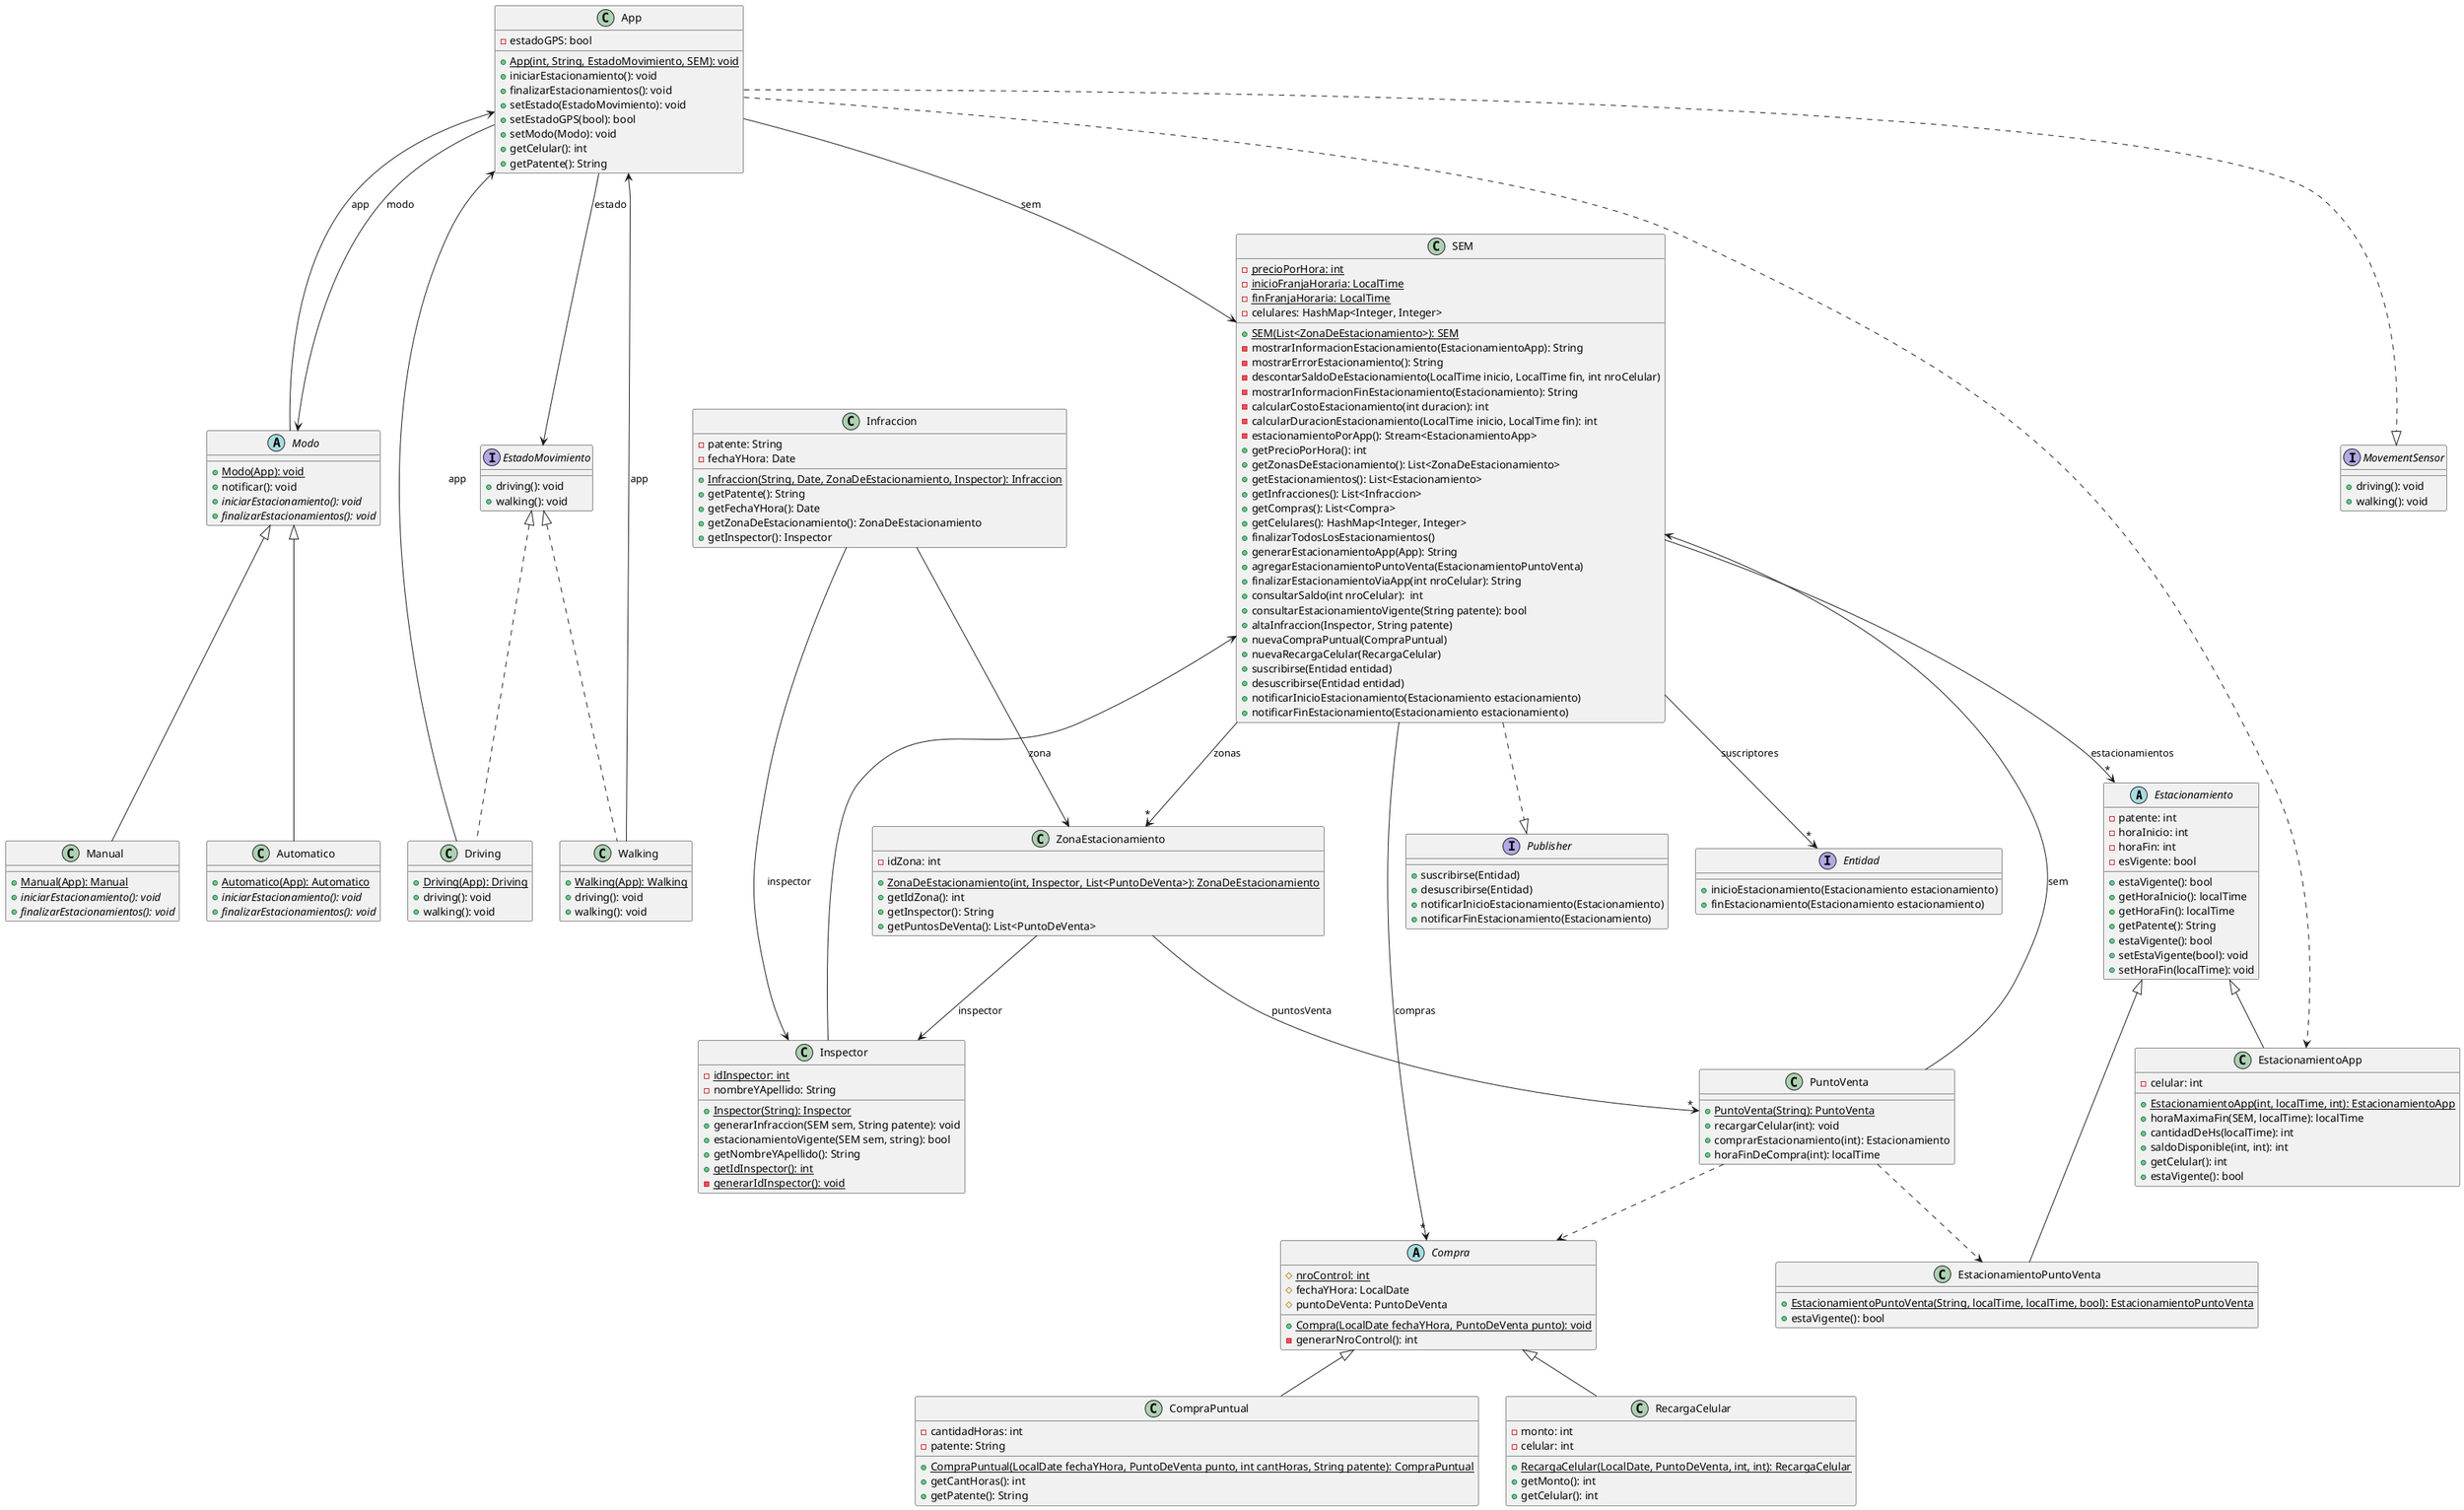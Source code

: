 @startuml
'https://plantuml.com/class-diagram

abstract class Estacionamiento {
    - patente: int
    - horaInicio: int
    - horaFin: int
    - esVigente: bool

    + estaVigente(): bool
    + getHoraInicio(): localTime
    + getHoraFin(): localTime
    + getPatente(): String
    + estaVigente(): bool
    + setEstaVigente(bool): void
    + setHoraFin(localTime): void
}

abstract class Modo {
    + {static} Modo(App): void
    + notificar(): void
    + {abstract} iniciarEstacionamiento(): void
    + {abstract} finalizarEstacionamientos(): void
}

class App {
    - estadoGPS: bool

    + {static} App(int, String, EstadoMovimiento, SEM): void
    + iniciarEstacionamiento(): void
    + finalizarEstacionamientos(): void
    + setEstado(EstadoMovimiento): void
    + setEstadoGPS(bool): bool
    + setModo(Modo): void
    + getCelular(): int
    + getPatente(): String
}

class Automatico {
    + {static} Automatico(App): Automatico
    + {abstract} iniciarEstacionamiento(): void
    + {abstract} finalizarEstacionamientos(): void
}

abstract class Compra {
    # {static} nroControl: int
    # fechaYHora: LocalDate
    # puntoDeVenta: PuntoDeVenta

    + {static} Compra(LocalDate fechaYHora, PuntoDeVenta punto): void
    - generarNroControl(): int
}

class CompraPuntual {
    - cantidadHoras: int
    - patente: String

    + {static} CompraPuntual(LocalDate fechaYHora, PuntoDeVenta punto, int cantHoras, String patente): CompraPuntual
    + getCantHoras(): int
    + getPatente(): String
}

class Driving {
    + {static} Driving(App): Driving
    + driving(): void
    + walking(): void
}

class EstacionamientoApp {
    - celular: int

    + {static} EstacionamientoApp(int, localTime, int): EstacionamientoApp
    + horaMaximaFin(SEM, localTime): localTime
    + cantidadDeHs(localTime): int
    + saldoDisponible(int, int): int
    + getCelular(): int
    + estaVigente(): bool
}

class EstacionamientoPuntoVenta {
    + {static} EstacionamientoPuntoVenta(String, localTime, localTime, bool): EstacionamientoPuntoVenta
    + estaVigente(): bool
}

class Infraccion {
    - patente: String
    - fechaYHora: Date

    + {static} Infraccion(String, Date, ZonaDeEstacionamiento, Inspector): Infraccion
    + getPatente(): String
    + getFechaYHora(): Date
    + getZonaDeEstacionamiento(): ZonaDeEstacionamiento
    + getInspector(): Inspector
}

class Inspector {
    - {static} idInspector: int
    - nombreYApellido: String

    + {static} Inspector(String): Inspector
    + generarInfraccion(SEM sem, String patente): void
    + estacionamientoVigente(SEM sem, string): bool
    + getNombreYApellido(): String
    + {static} getIdInspector(): int
    - {static} generarIdInspector(): void
}

class Manual {
    + {static} Manual(App): Manual
    + {abstract} iniciarEstacionamiento(): void
    + {abstract} finalizarEstacionamientos(): void
}

interface Publisher {
    + suscribirse(Entidad)
    + desuscribirse(Entidad)
    + notificarInicioEstacionamiento(Estacionamiento)
    + notificarFinEstacionamiento(Estacionamiento)
}

class PuntoVenta {
    + {static} PuntoVenta(String): PuntoVenta
    + recargarCelular(int): void
    + comprarEstacionamiento(int): Estacionamiento
    + horaFinDeCompra(int): localTime
}

class RecargaCelular {
    - monto: int
    - celular: int

    + {static} RecargaCelular(LocalDate, PuntoDeVenta, int, int): RecargaCelular
    + getMonto(): int
    + getCelular(): int
}

class SEM {
    - {static} precioPorHora: int
    - {static} inicioFranjaHoraria: LocalTime
    - {static} finFranjaHoraria: LocalTime
    - celulares: HashMap<Integer, Integer>

    + {static} SEM(List<ZonaDeEstacionamiento>): SEM
    - mostrarInformacionEstacionamiento(EstacionamientoApp): String
    - mostrarErrorEstacionamiento(): String
    - descontarSaldoDeEstacionamiento(LocalTime inicio, LocalTime fin, int nroCelular)
    - mostrarInformacionFinEstacionamiento(Estacionamiento): String
    - calcularCostoEstacionamiento(int duracion): int
    - calcularDuracionEstacionamiento(LocalTime inicio, LocalTime fin): int
    - estacionamientoPorApp(): Stream<EstacionamientoApp>
    + getPrecioPorHora(): int
    + getZonasDeEstacionamiento(): List<ZonaDeEstacionamiento>
    + getEstacionamientos(): List<Estacionamiento>
    + getInfracciones(): List<Infraccion>
    + getCompras(): List<Compra>
    + getCelulares(): HashMap<Integer, Integer>
    + finalizarTodosLosEstacionamientos()
    + generarEstacionamientoApp(App): String
    + agregarEstacionamientoPuntoVenta(EstacionamientoPuntoVenta)
    + finalizarEstacionamientoViaApp(int nroCelular): String
    + consultarSaldo(int nroCelular):  int
    + consultarEstacionamientoVigente(String patente): bool
    + altaInfraccion(Inspector, String patente)
    + nuevaCompraPuntual(CompraPuntual)
    + nuevaRecargaCelular(RecargaCelular)
    + suscribirse(Entidad entidad)
    + desuscribirse(Entidad entidad)
    + notificarInicioEstacionamiento(Estacionamiento estacionamiento)
    + notificarFinEstacionamiento(Estacionamiento estacionamiento)
}

class Walking {
    + {static} Walking(App): Walking
    + driving(): void
    + walking(): void
}

class ZonaEstacionamiento {
    - idZona: int

    + {static} ZonaDeEstacionamiento(int, Inspector, List<PuntoDeVenta>): ZonaDeEstacionamiento
    + getIdZona(): int
    + getInspector(): String
    + getPuntosDeVenta(): List<PuntoDeVenta>
}

interface Entidad {
    + inicioEstacionamiento(Estacionamiento estacionamiento)
    + finEstacionamiento(Estacionamiento estacionamiento)
}

interface EstadoMovimiento {
    + driving(): void
    + walking(): void
}

interface MovementSensor {
    + driving(): void
    + walking(): void
}

App ..|> MovementSensor
App --> EstadoMovimiento: estado
App ..> EstacionamientoApp
App --> SEM: sem
App <-- Driving: app
App <-- Walking: app
App --> Modo: modo
App <-- Modo: app
Compra <|-- CompraPuntual
Compra <|-- RecargaCelular
Infraccion --> Inspector: inspector
Infraccion --> ZonaEstacionamiento: zona
Inspector --> SEM
Estacionamiento <|-- EstacionamientoApp
Estacionamiento <|-- EstacionamientoPuntoVenta
EstadoMovimiento <|.. Driving
EstadoMovimiento <|.. Walking
Modo <|-- Automatico
Modo <|-- Manual
SEM --> Entidad: suscriptores "*"
PuntoVenta ..> Compra
PuntoVenta ..> EstacionamientoPuntoVenta
PuntoVenta --> SEM: sem
SEM --> "*" Compra: compras
SEM --> "*" Estacionamiento: estacionamientos
SEM --> "*" ZonaEstacionamiento: zonas
SEM ..|> Publisher
ZonaEstacionamiento --> "*" PuntoVenta: puntosVenta
ZonaEstacionamiento --> Inspector: inspector

@enduml